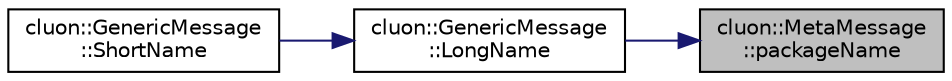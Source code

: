 digraph "cluon::MetaMessage::packageName"
{
 // LATEX_PDF_SIZE
  edge [fontname="Helvetica",fontsize="10",labelfontname="Helvetica",labelfontsize="10"];
  node [fontname="Helvetica",fontsize="10",shape=record];
  rankdir="RL";
  Node1 [label="cluon::MetaMessage\l::packageName",height=0.2,width=0.4,color="black", fillcolor="grey75", style="filled", fontcolor="black",tooltip=" "];
  Node1 -> Node2 [dir="back",color="midnightblue",fontsize="10",style="solid",fontname="Helvetica"];
  Node2 [label="cluon::GenericMessage\l::LongName",height=0.2,width=0.4,color="black", fillcolor="white", style="filled",URL="$classcluon_1_1GenericMessage.html#ad4e19890e7f752d11bf513c71d05a1ba",tooltip=" "];
  Node2 -> Node3 [dir="back",color="midnightblue",fontsize="10",style="solid",fontname="Helvetica"];
  Node3 [label="cluon::GenericMessage\l::ShortName",height=0.2,width=0.4,color="black", fillcolor="white", style="filled",URL="$classcluon_1_1GenericMessage.html#aef23882b50e64430bff8e49a8529080f",tooltip=" "];
}
